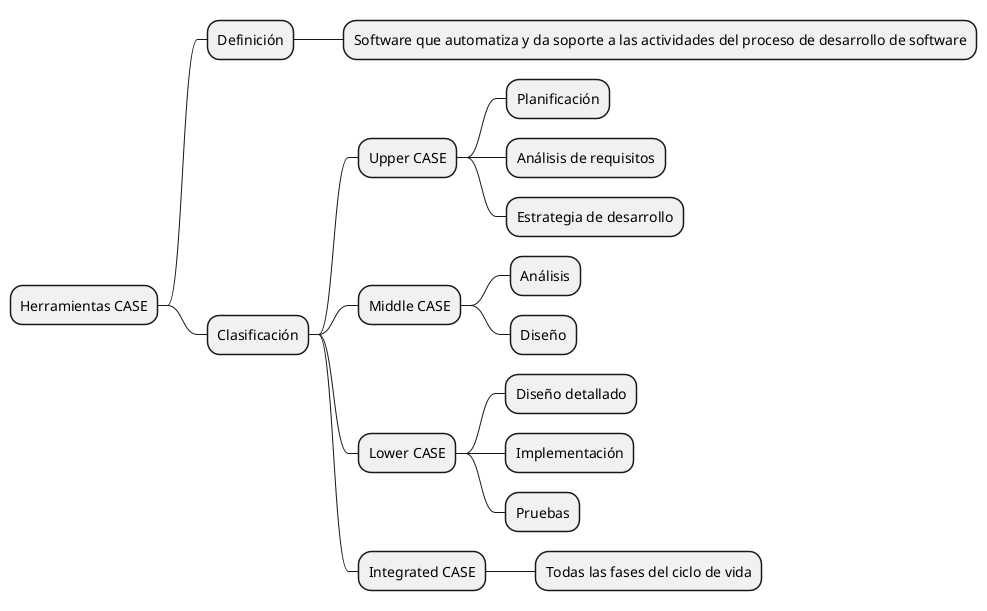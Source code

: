 @startmindmap
* Herramientas CASE
** Definición
*** Software que automatiza y da soporte a las actividades del proceso de desarrollo de software
** Clasificación
*** Upper CASE
**** Planificación
**** Análisis de requisitos
**** Estrategia de desarrollo
*** Middle CASE
**** Análisis
**** Diseño
*** Lower CASE
**** Diseño detallado
**** Implementación
**** Pruebas
*** Integrated CASE
**** Todas las fases del ciclo de vida
@endmindmap